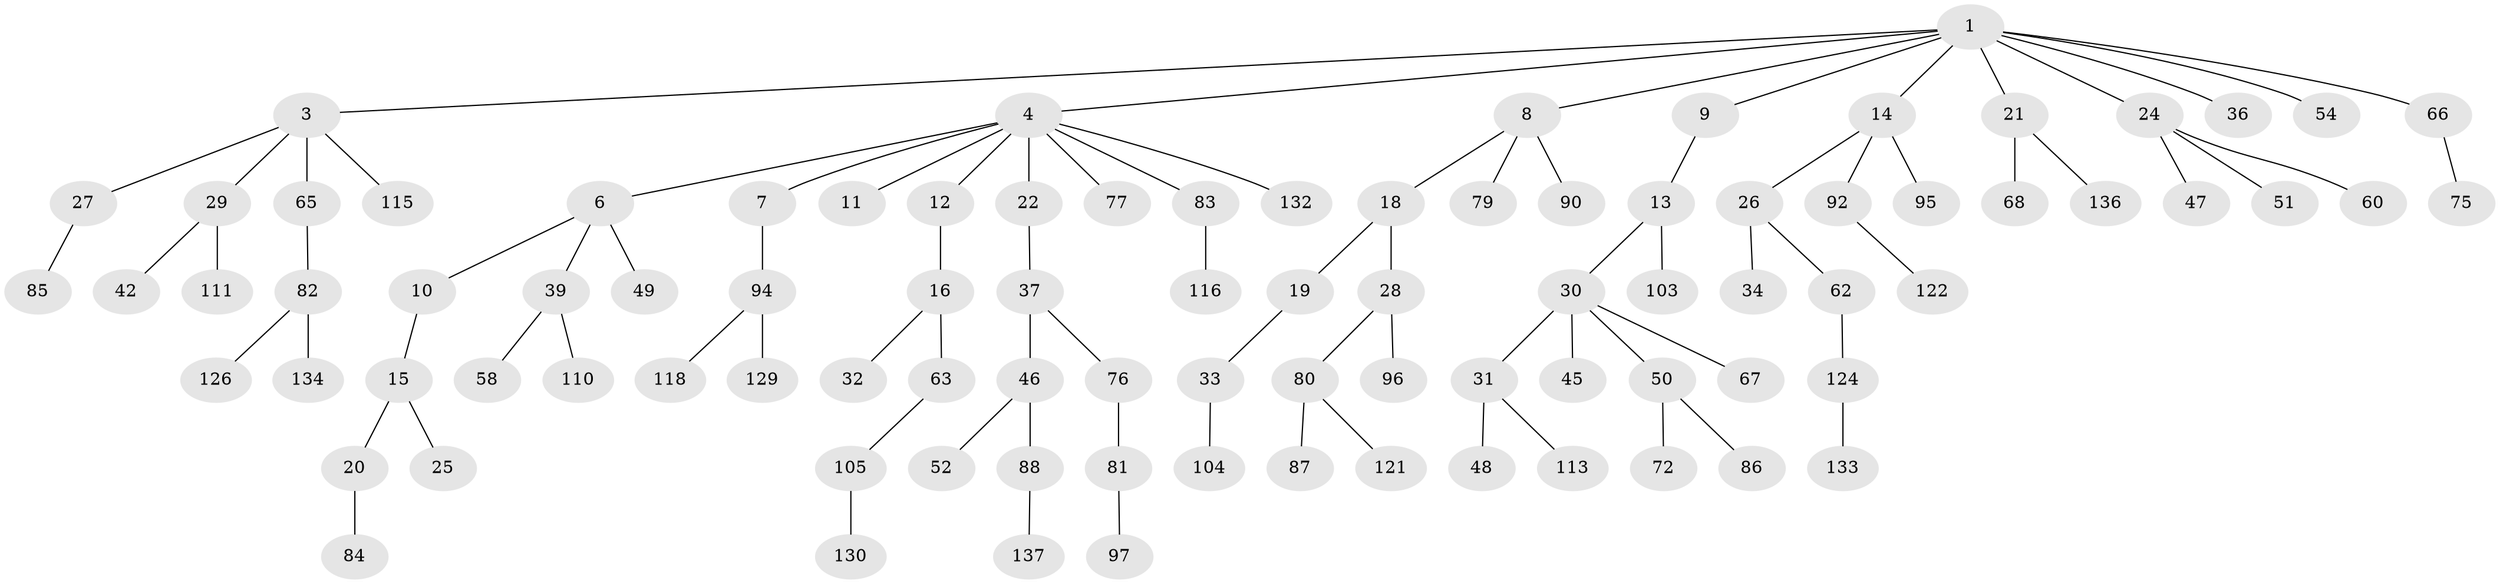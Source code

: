 // original degree distribution, {8: 0.0072992700729927005, 4: 0.06569343065693431, 6: 0.014598540145985401, 5: 0.0364963503649635, 3: 0.11678832116788321, 2: 0.2846715328467153, 1: 0.4744525547445255}
// Generated by graph-tools (version 1.1) at 2025/42/03/06/25 10:42:03]
// undirected, 91 vertices, 90 edges
graph export_dot {
graph [start="1"]
  node [color=gray90,style=filled];
  1 [super="+2"];
  3 [super="+56"];
  4 [super="+5"];
  6 [super="+17"];
  7 [super="+44"];
  8 [super="+53"];
  9 [super="+43"];
  10;
  11 [super="+71"];
  12 [super="+100"];
  13 [super="+23"];
  14 [super="+70"];
  15 [super="+38"];
  16 [super="+106"];
  18 [super="+61"];
  19;
  20 [super="+78"];
  21 [super="+73"];
  22;
  24 [super="+93"];
  25;
  26 [super="+57"];
  27;
  28 [super="+69"];
  29;
  30 [super="+41"];
  31 [super="+35"];
  32;
  33 [super="+74"];
  34 [super="+55"];
  36 [super="+64"];
  37 [super="+102"];
  39 [super="+40"];
  42 [super="+125"];
  45;
  46 [super="+128"];
  47 [super="+123"];
  48;
  49 [super="+59"];
  50 [super="+99"];
  51 [super="+117"];
  52 [super="+120"];
  54;
  58;
  60 [super="+108"];
  62 [super="+89"];
  63 [super="+91"];
  65;
  66;
  67;
  68;
  72;
  75;
  76 [super="+131"];
  77;
  79;
  80 [super="+101"];
  81;
  82 [super="+98"];
  83;
  84;
  85;
  86 [super="+107"];
  87;
  88 [super="+109"];
  90;
  92;
  94 [super="+112"];
  95 [super="+114"];
  96 [super="+135"];
  97;
  103 [super="+119"];
  104;
  105;
  110;
  111;
  113;
  115;
  116;
  118;
  121;
  122;
  124 [super="+127"];
  126;
  129;
  130;
  132;
  133;
  134;
  136;
  137;
  1 -- 3;
  1 -- 8;
  1 -- 9;
  1 -- 14;
  1 -- 21;
  1 -- 54;
  1 -- 66;
  1 -- 24;
  1 -- 4;
  1 -- 36;
  3 -- 27;
  3 -- 29;
  3 -- 65;
  3 -- 115;
  4 -- 6;
  4 -- 11;
  4 -- 12;
  4 -- 83;
  4 -- 132;
  4 -- 22;
  4 -- 7;
  4 -- 77;
  6 -- 10;
  6 -- 39;
  6 -- 49;
  7 -- 94;
  8 -- 18;
  8 -- 79;
  8 -- 90;
  9 -- 13;
  10 -- 15;
  12 -- 16;
  13 -- 30;
  13 -- 103;
  14 -- 26;
  14 -- 92;
  14 -- 95;
  15 -- 20;
  15 -- 25;
  16 -- 32;
  16 -- 63;
  18 -- 19;
  18 -- 28;
  19 -- 33;
  20 -- 84;
  21 -- 68;
  21 -- 136;
  22 -- 37;
  24 -- 47;
  24 -- 51;
  24 -- 60;
  26 -- 34;
  26 -- 62;
  27 -- 85;
  28 -- 80;
  28 -- 96;
  29 -- 42;
  29 -- 111;
  30 -- 31;
  30 -- 45;
  30 -- 50;
  30 -- 67;
  31 -- 113;
  31 -- 48;
  33 -- 104;
  37 -- 46;
  37 -- 76;
  39 -- 110;
  39 -- 58;
  46 -- 52;
  46 -- 88;
  50 -- 72;
  50 -- 86;
  62 -- 124;
  63 -- 105;
  65 -- 82;
  66 -- 75;
  76 -- 81;
  80 -- 87;
  80 -- 121;
  81 -- 97;
  82 -- 134;
  82 -- 126;
  83 -- 116;
  88 -- 137;
  92 -- 122;
  94 -- 118;
  94 -- 129;
  105 -- 130;
  124 -- 133;
}
